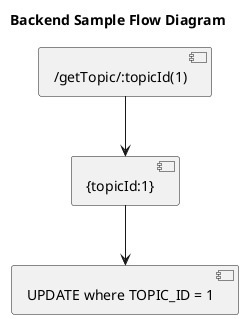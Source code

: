 @startuml
title Backend Sample Flow Diagram 

[/getTopic/:topicId(1)] as Comp1 
[{topicId:1}] as Comp2
[UPDATE where TOPIC_ID = 1] as Comp3


Comp1 --> Comp2 
Comp2 --> Comp3

@enduml